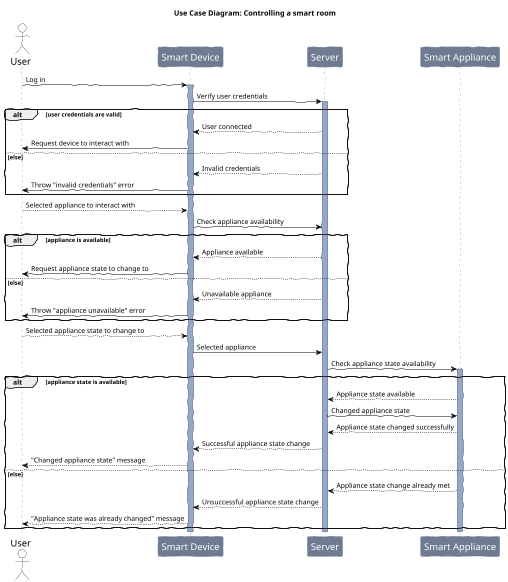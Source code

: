 @startuml

skinparam handwritten true
skinparam DefaultFontName xkcd script
skinparam packageStyle rectangle
skinparam Dpi 50
skinparam backgroundColor #FFFFFF

skinparam sequence{
	ArrowColor #000000
	LifeLineBorderColor #6E7B91
	LifeLineBackgroundColor #96A8C8

	ParticipantBorderColor #96A8C8
	ParticipantBackgroundColor #6E7B91
	ParticipantFontSize 18
	ParticipantFontColor #FFFFFF

	ActorBorderColor #000000
	ActorBackgroundColor #FFFFFF
	ActorFontColor #000000
	ActorFontSize 18
}

title Use Case Diagram: Controlling a smart room

actor "User" as user
participant "Smart Device" as smartDevice
participant "Server" as server
participant "Smart Appliance" as smartAppliance

user -> smartDevice : Log in
activate smartDevice

smartDevice -> server : Verify user credentials
activate server
alt user credentials are valid
	server --> smartDevice : User connected
	smartDevice -> user : Request device to interact with
else else
	server --> smartDevice : Invalid credentials
	smartDevice -> user : Throw "invalid credentials" error
end
user --> smartDevice : Selected appliance to interact with

smartDevice -> server : Check appliance availability
alt appliance is available
	server --> smartDevice : Appliance available
	smartDevice -> user : Request appliance state to change to
else else
	server --> smartDevice : Unavailable appliance
	smartDevice -> user : Throw "appliance unavailable" error
end
user --> smartDevice : Selected appliance state to change to

smartDevice -> server : Selected appliance
server -> smartAppliance : Check appliance state availability
activate smartAppliance
alt appliance state is available
	smartAppliance --> server : Appliance state available
	server -> smartAppliance : Changed appliance state
	smartAppliance --> server : Appliance state changed successfully
	server --> smartDevice : Successful appliance state change
	smartDevice --> user : "Changed appliance state" message
else else
	smartAppliance --> server : Appliance state change already met
	server --> smartDevice : Unsuccessful appliance state change
	smartDevice --> user : "Appliance state was already changed" message
end

deactivate smartAppliance
deactivate server
deactivate smartDevice

@enduml